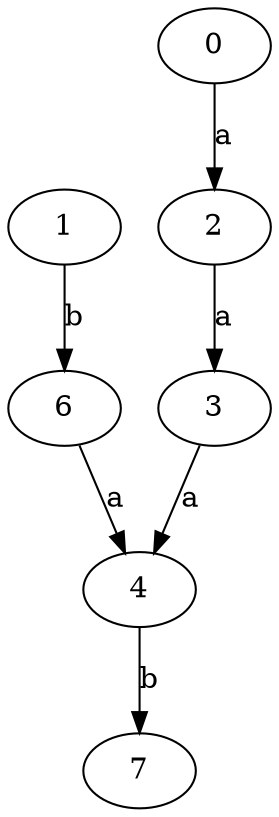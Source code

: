 strict digraph  {
2;
3;
0;
4;
1;
6;
7;
2 -> 3  [label=a];
3 -> 4  [label=a];
0 -> 2  [label=a];
4 -> 7  [label=b];
1 -> 6  [label=b];
6 -> 4  [label=a];
}
